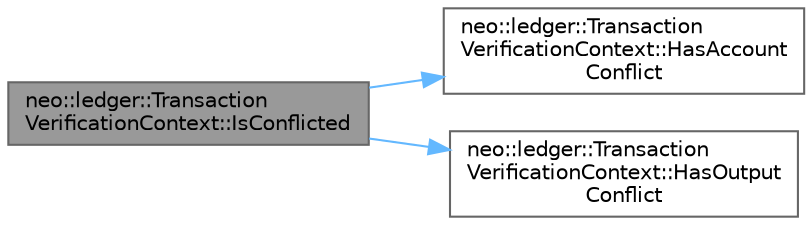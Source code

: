 digraph "neo::ledger::TransactionVerificationContext::IsConflicted"
{
 // LATEX_PDF_SIZE
  bgcolor="transparent";
  edge [fontname=Helvetica,fontsize=10,labelfontname=Helvetica,labelfontsize=10];
  node [fontname=Helvetica,fontsize=10,shape=box,height=0.2,width=0.4];
  rankdir="LR";
  Node1 [id="Node000001",label="neo::ledger::Transaction\lVerificationContext::IsConflicted",height=0.2,width=0.4,color="gray40", fillcolor="grey60", style="filled", fontcolor="black",tooltip="Checks if there are any conflicts for the given transaction."];
  Node1 -> Node2 [id="edge1_Node000001_Node000002",color="steelblue1",style="solid",tooltip=" "];
  Node2 [id="Node000002",label="neo::ledger::Transaction\lVerificationContext::HasAccount\lConflict",height=0.2,width=0.4,color="grey40", fillcolor="white", style="filled",URL="$classneo_1_1ledger_1_1_transaction_verification_context.html#a778531bd55d2b891bbe02d5156651f0f",tooltip=" "];
  Node1 -> Node3 [id="edge2_Node000001_Node000003",color="steelblue1",style="solid",tooltip=" "];
  Node3 [id="Node000003",label="neo::ledger::Transaction\lVerificationContext::HasOutput\lConflict",height=0.2,width=0.4,color="grey40", fillcolor="white", style="filled",URL="$classneo_1_1ledger_1_1_transaction_verification_context.html#a2d651dda99651b26dff6eec4b28954a4",tooltip=" "];
}

